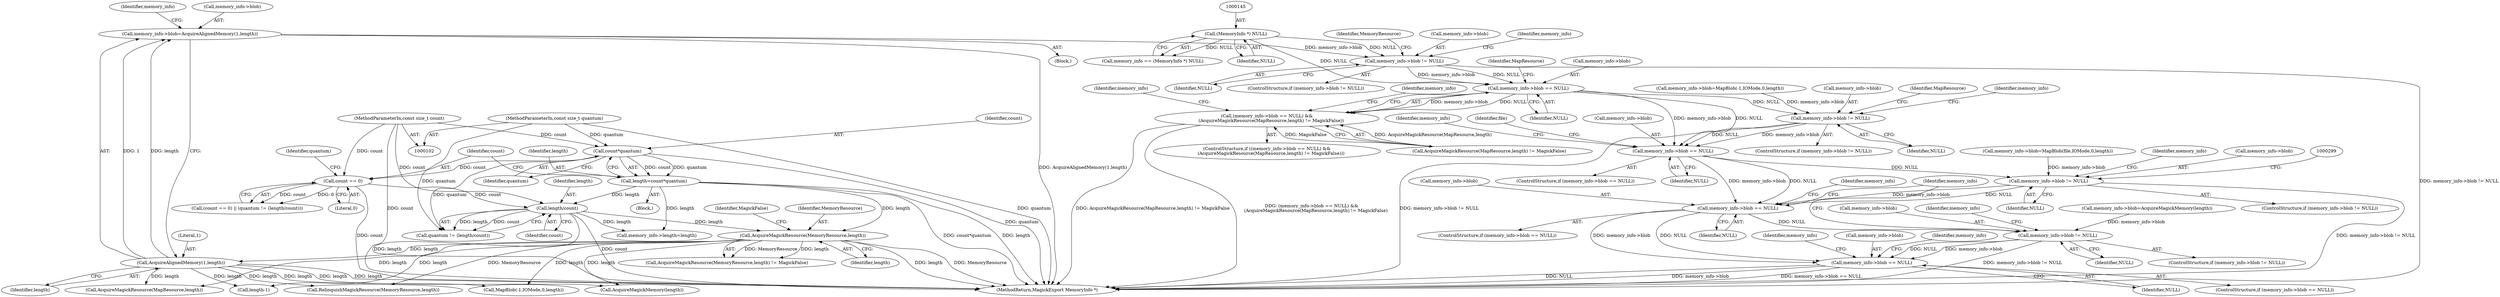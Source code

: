 digraph "0_ImageMagick_0f6fc2d5bf8f500820c3dbcf0d23ee14f2d9f734@pointer" {
"1000199" [label="(Call,memory_info->blob == NULL)"];
"1000183" [label="(Call,memory_info->blob != NULL)"];
"1000175" [label="(Call,memory_info->blob=AcquireAlignedMemory(1,length))"];
"1000179" [label="(Call,AcquireAlignedMemory(1,length))"];
"1000170" [label="(Call,AcquireMagickResource(MemoryResource,length))"];
"1000120" [label="(Call,length/count)"];
"1000108" [label="(Call,length=count*quantum)"];
"1000110" [label="(Call,count*quantum)"];
"1000103" [label="(MethodParameterIn,const size_t count)"];
"1000104" [label="(MethodParameterIn,const size_t quantum)"];
"1000115" [label="(Call,count == 0)"];
"1000144" [label="(Call,(MemoryInfo *) NULL)"];
"1000198" [label="(Call,(memory_info->blob == NULL) &&\n      (AcquireMagickResource(MapResource,length) != MagickFalse))"];
"1000221" [label="(Call,memory_info->blob != NULL)"];
"1000236" [label="(Call,memory_info->blob == NULL)"];
"1000282" [label="(Call,memory_info->blob != NULL)"];
"1000303" [label="(Call,memory_info->blob == NULL)"];
"1000316" [label="(Call,memory_info->blob != NULL)"];
"1000327" [label="(Call,memory_info->blob == NULL)"];
"1000119" [label="(Identifier,quantum)"];
"1000105" [label="(Block,)"];
"1000333" [label="(Identifier,memory_info)"];
"1000210" [label="(Call,memory_info->blob=MapBlob(-1,IOMode,0,length))"];
"1000174" [label="(Block,)"];
"1000315" [label="(ControlStructure,if (memory_info->blob != NULL))"];
"1000302" [label="(ControlStructure,if (memory_info->blob == NULL))"];
"1000272" [label="(Call,memory_info->blob=MapBlob(file,IOMode,0,length))"];
"1000225" [label="(Identifier,NULL)"];
"1000331" [label="(Identifier,NULL)"];
"1000112" [label="(Identifier,quantum)"];
"1000338" [label="(MethodReturn,MagickExport MemoryInfo *)"];
"1000179" [label="(Call,AcquireAlignedMemory(1,length))"];
"1000195" [label="(Identifier,MemoryResource)"];
"1000290" [label="(Identifier,memory_info)"];
"1000142" [label="(Call,memory_info == (MemoryInfo *) NULL)"];
"1000118" [label="(Call,quantum != (length/count))"];
"1000311" [label="(Identifier,memory_info)"];
"1000317" [label="(Call,memory_info->blob)"];
"1000169" [label="(Call,AcquireMagickResource(MemoryResource,length) != MagickFalse)"];
"1000235" [label="(ControlStructure,if (memory_info->blob == NULL))"];
"1000212" [label="(Identifier,memory_info)"];
"1000172" [label="(Identifier,length)"];
"1000120" [label="(Call,length/count)"];
"1000283" [label="(Call,memory_info->blob)"];
"1000115" [label="(Call,count == 0)"];
"1000173" [label="(Identifier,MagickFalse)"];
"1000206" [label="(Identifier,MapResource)"];
"1000176" [label="(Call,memory_info->blob)"];
"1000110" [label="(Call,count*quantum)"];
"1000116" [label="(Identifier,count)"];
"1000184" [label="(Call,memory_info->blob)"];
"1000109" [label="(Identifier,length)"];
"1000205" [label="(Call,AcquireMagickResource(MapResource,length))"];
"1000121" [label="(Identifier,length)"];
"1000197" [label="(ControlStructure,if ((memory_info->blob == NULL) &&\n      (AcquireMagickResource(MapResource,length) != MagickFalse)))"];
"1000108" [label="(Call,length=count*quantum)"];
"1000305" [label="(Identifier,memory_info)"];
"1000194" [label="(Call,RelinquishMagickResource(MemoryResource,length))"];
"1000214" [label="(Call,MapBlob(-1,IOMode,0,length))"];
"1000183" [label="(Call,memory_info->blob != NULL)"];
"1000111" [label="(Identifier,count)"];
"1000158" [label="(Call,memory_info->length=length)"];
"1000323" [label="(Identifier,memory_info)"];
"1000282" [label="(Call,memory_info->blob != NULL)"];
"1000286" [label="(Identifier,NULL)"];
"1000320" [label="(Identifier,NULL)"];
"1000307" [label="(Identifier,NULL)"];
"1000244" [label="(Identifier,file)"];
"1000328" [label="(Call,memory_info->blob)"];
"1000281" [label="(ControlStructure,if (memory_info->blob != NULL))"];
"1000171" [label="(Identifier,MemoryResource)"];
"1000122" [label="(Identifier,count)"];
"1000326" [label="(ControlStructure,if (memory_info->blob == NULL))"];
"1000144" [label="(Call,(MemoryInfo *) NULL)"];
"1000313" [label="(Call,AcquireMagickMemory(length))"];
"1000240" [label="(Identifier,NULL)"];
"1000237" [label="(Call,memory_info->blob)"];
"1000260" [label="(Call,length-1)"];
"1000303" [label="(Call,memory_info->blob == NULL)"];
"1000117" [label="(Literal,0)"];
"1000222" [label="(Call,memory_info->blob)"];
"1000187" [label="(Identifier,NULL)"];
"1000190" [label="(Identifier,memory_info)"];
"1000327" [label="(Call,memory_info->blob == NULL)"];
"1000204" [label="(Call,AcquireMagickResource(MapResource,length) != MagickFalse)"];
"1000221" [label="(Call,memory_info->blob != NULL)"];
"1000316" [label="(Call,memory_info->blob != NULL)"];
"1000199" [label="(Call,memory_info->blob == NULL)"];
"1000175" [label="(Call,memory_info->blob=AcquireAlignedMemory(1,length))"];
"1000170" [label="(Call,AcquireMagickResource(MemoryResource,length))"];
"1000200" [label="(Call,memory_info->blob)"];
"1000114" [label="(Call,(count == 0) || (quantum != (length/count)))"];
"1000203" [label="(Identifier,NULL)"];
"1000103" [label="(MethodParameterIn,const size_t count)"];
"1000180" [label="(Literal,1)"];
"1000104" [label="(MethodParameterIn,const size_t quantum)"];
"1000220" [label="(ControlStructure,if (memory_info->blob != NULL))"];
"1000185" [label="(Identifier,memory_info)"];
"1000236" [label="(Call,memory_info->blob == NULL)"];
"1000181" [label="(Identifier,length)"];
"1000198" [label="(Call,(memory_info->blob == NULL) &&\n      (AcquireMagickResource(MapResource,length) != MagickFalse))"];
"1000233" [label="(Identifier,MapResource)"];
"1000228" [label="(Identifier,memory_info)"];
"1000304" [label="(Call,memory_info->blob)"];
"1000329" [label="(Identifier,memory_info)"];
"1000238" [label="(Identifier,memory_info)"];
"1000182" [label="(ControlStructure,if (memory_info->blob != NULL))"];
"1000146" [label="(Identifier,NULL)"];
"1000337" [label="(Identifier,memory_info)"];
"1000309" [label="(Call,memory_info->blob=AcquireMagickMemory(length))"];
"1000199" -> "1000198"  [label="AST: "];
"1000199" -> "1000203"  [label="CFG: "];
"1000200" -> "1000199"  [label="AST: "];
"1000203" -> "1000199"  [label="AST: "];
"1000206" -> "1000199"  [label="CFG: "];
"1000198" -> "1000199"  [label="CFG: "];
"1000199" -> "1000198"  [label="DDG: memory_info->blob"];
"1000199" -> "1000198"  [label="DDG: NULL"];
"1000183" -> "1000199"  [label="DDG: memory_info->blob"];
"1000183" -> "1000199"  [label="DDG: NULL"];
"1000144" -> "1000199"  [label="DDG: NULL"];
"1000199" -> "1000221"  [label="DDG: NULL"];
"1000199" -> "1000236"  [label="DDG: memory_info->blob"];
"1000199" -> "1000236"  [label="DDG: NULL"];
"1000183" -> "1000182"  [label="AST: "];
"1000183" -> "1000187"  [label="CFG: "];
"1000184" -> "1000183"  [label="AST: "];
"1000187" -> "1000183"  [label="AST: "];
"1000190" -> "1000183"  [label="CFG: "];
"1000195" -> "1000183"  [label="CFG: "];
"1000183" -> "1000338"  [label="DDG: memory_info->blob != NULL"];
"1000175" -> "1000183"  [label="DDG: memory_info->blob"];
"1000144" -> "1000183"  [label="DDG: NULL"];
"1000175" -> "1000174"  [label="AST: "];
"1000175" -> "1000179"  [label="CFG: "];
"1000176" -> "1000175"  [label="AST: "];
"1000179" -> "1000175"  [label="AST: "];
"1000185" -> "1000175"  [label="CFG: "];
"1000175" -> "1000338"  [label="DDG: AcquireAlignedMemory(1,length)"];
"1000179" -> "1000175"  [label="DDG: 1"];
"1000179" -> "1000175"  [label="DDG: length"];
"1000179" -> "1000181"  [label="CFG: "];
"1000180" -> "1000179"  [label="AST: "];
"1000181" -> "1000179"  [label="AST: "];
"1000179" -> "1000338"  [label="DDG: length"];
"1000170" -> "1000179"  [label="DDG: length"];
"1000179" -> "1000194"  [label="DDG: length"];
"1000179" -> "1000205"  [label="DDG: length"];
"1000179" -> "1000214"  [label="DDG: length"];
"1000179" -> "1000260"  [label="DDG: length"];
"1000179" -> "1000313"  [label="DDG: length"];
"1000170" -> "1000169"  [label="AST: "];
"1000170" -> "1000172"  [label="CFG: "];
"1000171" -> "1000170"  [label="AST: "];
"1000172" -> "1000170"  [label="AST: "];
"1000173" -> "1000170"  [label="CFG: "];
"1000170" -> "1000338"  [label="DDG: length"];
"1000170" -> "1000338"  [label="DDG: MemoryResource"];
"1000170" -> "1000169"  [label="DDG: MemoryResource"];
"1000170" -> "1000169"  [label="DDG: length"];
"1000120" -> "1000170"  [label="DDG: length"];
"1000108" -> "1000170"  [label="DDG: length"];
"1000170" -> "1000194"  [label="DDG: MemoryResource"];
"1000170" -> "1000205"  [label="DDG: length"];
"1000170" -> "1000214"  [label="DDG: length"];
"1000170" -> "1000260"  [label="DDG: length"];
"1000170" -> "1000313"  [label="DDG: length"];
"1000120" -> "1000118"  [label="AST: "];
"1000120" -> "1000122"  [label="CFG: "];
"1000121" -> "1000120"  [label="AST: "];
"1000122" -> "1000120"  [label="AST: "];
"1000118" -> "1000120"  [label="CFG: "];
"1000120" -> "1000338"  [label="DDG: length"];
"1000120" -> "1000338"  [label="DDG: count"];
"1000120" -> "1000118"  [label="DDG: length"];
"1000120" -> "1000118"  [label="DDG: count"];
"1000108" -> "1000120"  [label="DDG: length"];
"1000115" -> "1000120"  [label="DDG: count"];
"1000103" -> "1000120"  [label="DDG: count"];
"1000120" -> "1000158"  [label="DDG: length"];
"1000108" -> "1000105"  [label="AST: "];
"1000108" -> "1000110"  [label="CFG: "];
"1000109" -> "1000108"  [label="AST: "];
"1000110" -> "1000108"  [label="AST: "];
"1000116" -> "1000108"  [label="CFG: "];
"1000108" -> "1000338"  [label="DDG: count*quantum"];
"1000108" -> "1000338"  [label="DDG: length"];
"1000110" -> "1000108"  [label="DDG: count"];
"1000110" -> "1000108"  [label="DDG: quantum"];
"1000108" -> "1000158"  [label="DDG: length"];
"1000110" -> "1000112"  [label="CFG: "];
"1000111" -> "1000110"  [label="AST: "];
"1000112" -> "1000110"  [label="AST: "];
"1000110" -> "1000338"  [label="DDG: quantum"];
"1000103" -> "1000110"  [label="DDG: count"];
"1000104" -> "1000110"  [label="DDG: quantum"];
"1000110" -> "1000115"  [label="DDG: count"];
"1000110" -> "1000118"  [label="DDG: quantum"];
"1000103" -> "1000102"  [label="AST: "];
"1000103" -> "1000338"  [label="DDG: count"];
"1000103" -> "1000115"  [label="DDG: count"];
"1000104" -> "1000102"  [label="AST: "];
"1000104" -> "1000338"  [label="DDG: quantum"];
"1000104" -> "1000118"  [label="DDG: quantum"];
"1000115" -> "1000114"  [label="AST: "];
"1000115" -> "1000117"  [label="CFG: "];
"1000116" -> "1000115"  [label="AST: "];
"1000117" -> "1000115"  [label="AST: "];
"1000119" -> "1000115"  [label="CFG: "];
"1000114" -> "1000115"  [label="CFG: "];
"1000115" -> "1000338"  [label="DDG: count"];
"1000115" -> "1000114"  [label="DDG: count"];
"1000115" -> "1000114"  [label="DDG: 0"];
"1000144" -> "1000142"  [label="AST: "];
"1000144" -> "1000146"  [label="CFG: "];
"1000145" -> "1000144"  [label="AST: "];
"1000146" -> "1000144"  [label="AST: "];
"1000142" -> "1000144"  [label="CFG: "];
"1000144" -> "1000142"  [label="DDG: NULL"];
"1000198" -> "1000197"  [label="AST: "];
"1000198" -> "1000204"  [label="CFG: "];
"1000204" -> "1000198"  [label="AST: "];
"1000212" -> "1000198"  [label="CFG: "];
"1000238" -> "1000198"  [label="CFG: "];
"1000198" -> "1000338"  [label="DDG: AcquireMagickResource(MapResource,length) != MagickFalse"];
"1000198" -> "1000338"  [label="DDG: (memory_info->blob == NULL) &&\n      (AcquireMagickResource(MapResource,length) != MagickFalse)"];
"1000204" -> "1000198"  [label="DDG: AcquireMagickResource(MapResource,length)"];
"1000204" -> "1000198"  [label="DDG: MagickFalse"];
"1000221" -> "1000220"  [label="AST: "];
"1000221" -> "1000225"  [label="CFG: "];
"1000222" -> "1000221"  [label="AST: "];
"1000225" -> "1000221"  [label="AST: "];
"1000228" -> "1000221"  [label="CFG: "];
"1000233" -> "1000221"  [label="CFG: "];
"1000221" -> "1000338"  [label="DDG: memory_info->blob != NULL"];
"1000210" -> "1000221"  [label="DDG: memory_info->blob"];
"1000221" -> "1000236"  [label="DDG: memory_info->blob"];
"1000221" -> "1000236"  [label="DDG: NULL"];
"1000236" -> "1000235"  [label="AST: "];
"1000236" -> "1000240"  [label="CFG: "];
"1000237" -> "1000236"  [label="AST: "];
"1000240" -> "1000236"  [label="AST: "];
"1000244" -> "1000236"  [label="CFG: "];
"1000305" -> "1000236"  [label="CFG: "];
"1000236" -> "1000282"  [label="DDG: NULL"];
"1000236" -> "1000303"  [label="DDG: memory_info->blob"];
"1000236" -> "1000303"  [label="DDG: NULL"];
"1000282" -> "1000281"  [label="AST: "];
"1000282" -> "1000286"  [label="CFG: "];
"1000283" -> "1000282"  [label="AST: "];
"1000286" -> "1000282"  [label="AST: "];
"1000290" -> "1000282"  [label="CFG: "];
"1000299" -> "1000282"  [label="CFG: "];
"1000282" -> "1000338"  [label="DDG: memory_info->blob != NULL"];
"1000272" -> "1000282"  [label="DDG: memory_info->blob"];
"1000282" -> "1000303"  [label="DDG: memory_info->blob"];
"1000282" -> "1000303"  [label="DDG: NULL"];
"1000303" -> "1000302"  [label="AST: "];
"1000303" -> "1000307"  [label="CFG: "];
"1000304" -> "1000303"  [label="AST: "];
"1000307" -> "1000303"  [label="AST: "];
"1000311" -> "1000303"  [label="CFG: "];
"1000329" -> "1000303"  [label="CFG: "];
"1000303" -> "1000316"  [label="DDG: NULL"];
"1000303" -> "1000327"  [label="DDG: memory_info->blob"];
"1000303" -> "1000327"  [label="DDG: NULL"];
"1000316" -> "1000315"  [label="AST: "];
"1000316" -> "1000320"  [label="CFG: "];
"1000317" -> "1000316"  [label="AST: "];
"1000320" -> "1000316"  [label="AST: "];
"1000323" -> "1000316"  [label="CFG: "];
"1000329" -> "1000316"  [label="CFG: "];
"1000316" -> "1000338"  [label="DDG: memory_info->blob != NULL"];
"1000309" -> "1000316"  [label="DDG: memory_info->blob"];
"1000316" -> "1000327"  [label="DDG: memory_info->blob"];
"1000316" -> "1000327"  [label="DDG: NULL"];
"1000327" -> "1000326"  [label="AST: "];
"1000327" -> "1000331"  [label="CFG: "];
"1000328" -> "1000327"  [label="AST: "];
"1000331" -> "1000327"  [label="AST: "];
"1000333" -> "1000327"  [label="CFG: "];
"1000337" -> "1000327"  [label="CFG: "];
"1000327" -> "1000338"  [label="DDG: NULL"];
"1000327" -> "1000338"  [label="DDG: memory_info->blob"];
"1000327" -> "1000338"  [label="DDG: memory_info->blob == NULL"];
}

